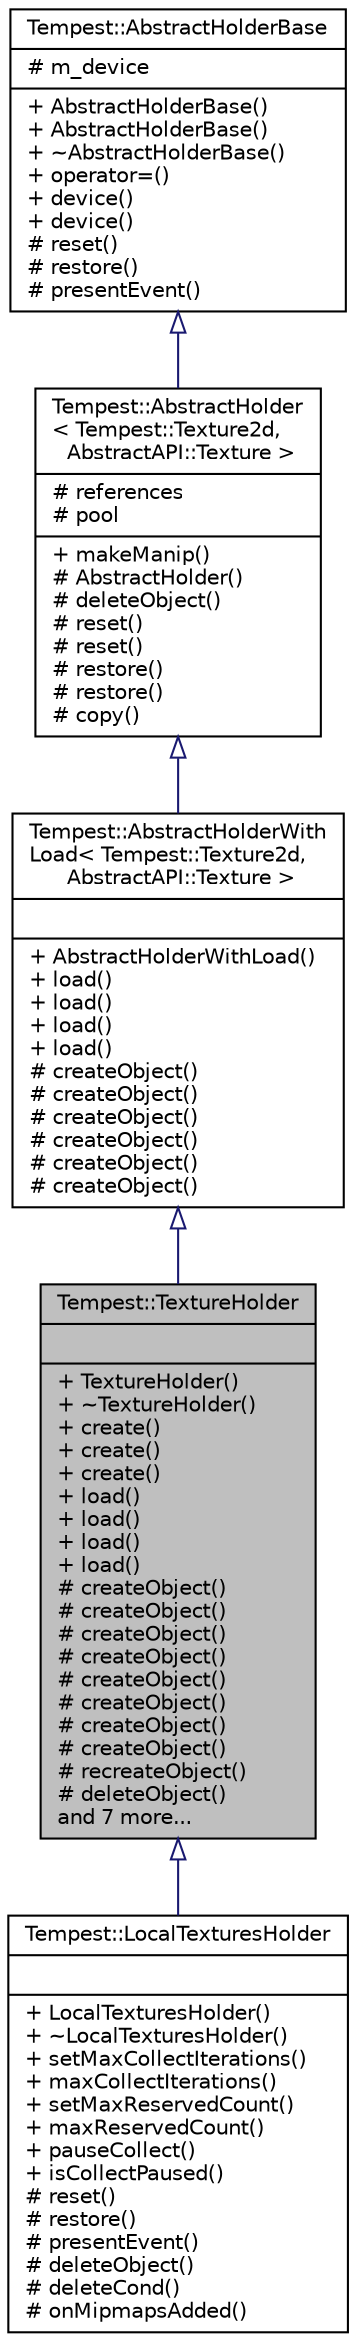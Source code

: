 digraph "Tempest::TextureHolder"
{
  edge [fontname="Helvetica",fontsize="10",labelfontname="Helvetica",labelfontsize="10"];
  node [fontname="Helvetica",fontsize="10",shape=record];
  Node0 [label="{Tempest::TextureHolder\n||+ TextureHolder()\l+ ~TextureHolder()\l+ create()\l+ create()\l+ create()\l+ load()\l+ load()\l+ load()\l+ load()\l# createObject()\l# createObject()\l# createObject()\l# createObject()\l# createObject()\l# createObject()\l# createObject()\l# createObject()\l# recreateObject()\l# deleteObject()\land 7 more...\l}",height=0.2,width=0.4,color="black", fillcolor="grey75", style="filled", fontcolor="black"];
  Node1 -> Node0 [dir="back",color="midnightblue",fontsize="10",style="solid",arrowtail="onormal",fontname="Helvetica"];
  Node1 [label="{Tempest::AbstractHolderWith\lLoad\< Tempest::Texture2d,\l AbstractAPI::Texture \>\n||+ AbstractHolderWithLoad()\l+ load()\l+ load()\l+ load()\l+ load()\l# createObject()\l# createObject()\l# createObject()\l# createObject()\l# createObject()\l# createObject()\l}",height=0.2,width=0.4,color="black", fillcolor="white", style="filled",URL="$class_tempest_1_1_abstract_holder_with_load.html"];
  Node2 -> Node1 [dir="back",color="midnightblue",fontsize="10",style="solid",arrowtail="onormal",fontname="Helvetica"];
  Node2 [label="{Tempest::AbstractHolder\l\< Tempest::Texture2d,\l AbstractAPI::Texture \>\n|# references\l# pool\l|+ makeManip()\l# AbstractHolder()\l# deleteObject()\l# reset()\l# reset()\l# restore()\l# restore()\l# copy()\l}",height=0.2,width=0.4,color="black", fillcolor="white", style="filled",URL="$class_tempest_1_1_abstract_holder.html"];
  Node3 -> Node2 [dir="back",color="midnightblue",fontsize="10",style="solid",arrowtail="onormal",fontname="Helvetica"];
  Node3 [label="{Tempest::AbstractHolderBase\n|# m_device\l|+ AbstractHolderBase()\l+ AbstractHolderBase()\l+ ~AbstractHolderBase()\l+ operator=()\l+ device()\l+ device()\l# reset()\l# restore()\l# presentEvent()\l}",height=0.2,width=0.4,color="black", fillcolor="white", style="filled",URL="$class_tempest_1_1_abstract_holder_base.html"];
  Node0 -> Node4 [dir="back",color="midnightblue",fontsize="10",style="solid",arrowtail="onormal",fontname="Helvetica"];
  Node4 [label="{Tempest::LocalTexturesHolder\n||+ LocalTexturesHolder()\l+ ~LocalTexturesHolder()\l+ setMaxCollectIterations()\l+ maxCollectIterations()\l+ setMaxReservedCount()\l+ maxReservedCount()\l+ pauseCollect()\l+ isCollectPaused()\l# reset()\l# restore()\l# presentEvent()\l# deleteObject()\l# deleteCond()\l# onMipmapsAdded()\l}",height=0.2,width=0.4,color="black", fillcolor="white", style="filled",URL="$class_tempest_1_1_local_textures_holder.html"];
}
